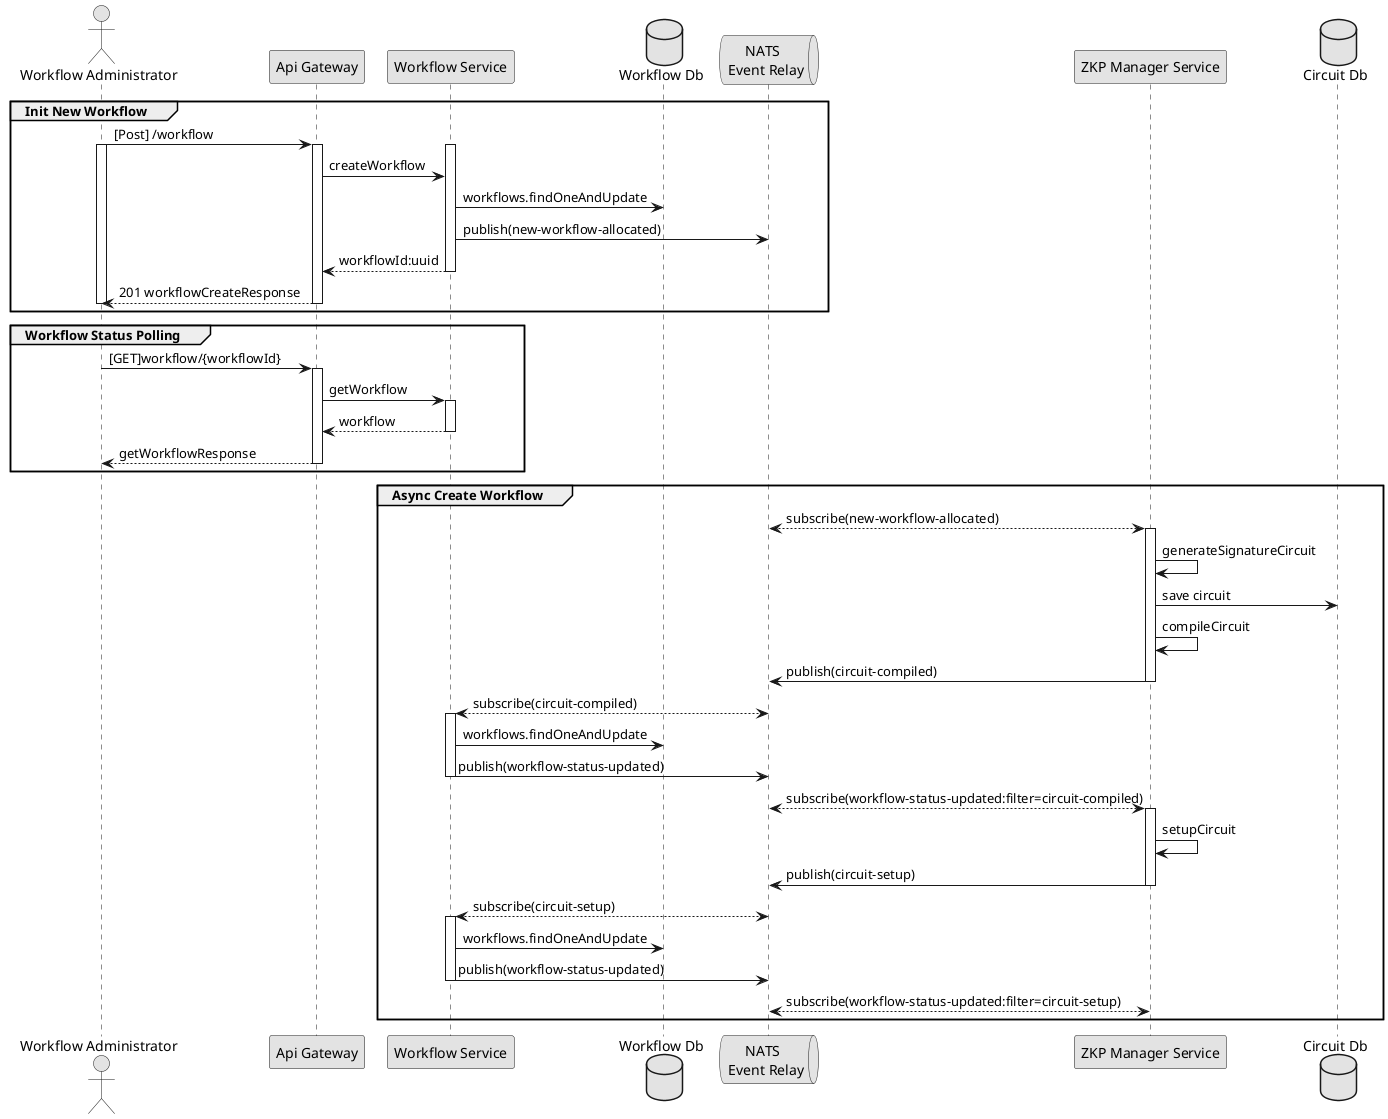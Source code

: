 @startuml Create Workflow Sequence
skinparam monochrome true
actor "Workflow Administrator" as wa
participant "Api Gateway" as api 
participant "Workflow Service" as ws
database "Workflow Db" as wdb
queue "NATS \n Event Relay" as nats
participant "ZKP Manager Service" as zkps
database "Circuit Db" as zdb

group Init New Workflow
    wa -> api: [Post] /workflow
    activate wa
        activate api
            activate ws
                api -> ws: createWorkflow
                ws -> wdb: workflows.findOneAndUpdate
                ws -> nats: publish(new-workflow-allocated)
                ws --> api: workflowId:uuid
            deactivate ws    
            api --> wa: 201 workflowCreateResponse
        deactivate api
    deactivate wa 
end

group Workflow Status Polling 
    wa -> api: [GET]workflow/{workflowId}
    activate api
        api -> ws: getWorkflow
        activate ws
            ws --> api: workflow
        deactivate ws
        api --> wa: getWorkflowResponse
    deactivate api
end

group Async Create Workflow
    zkps <--> nats: subscribe(new-workflow-allocated)
    activate zkps
        zkps -> zkps: generateSignatureCircuit
        zkps -> zdb: save circuit
        zkps -> zkps: compileCircuit
        zkps -> nats: publish(circuit-compiled)
    deactivate zkps

    ws <--> nats: subscribe(circuit-compiled)
    activate ws
        ws -> wdb: workflows.findOneAndUpdate
        ws -> nats: publish(workflow-status-updated)
    deactivate ws 

    nats <--> zkps: subscribe(workflow-status-updated:filter=circuit-compiled)
    activate zkps
        zkps -> zkps: setupCircuit
        zkps -> nats: publish(circuit-setup)
    deactivate zkps

    ws <--> nats: subscribe(circuit-setup)
    activate ws
        ws -> wdb: workflows.findOneAndUpdate
        ws -> nats: publish(workflow-status-updated)
    deactivate ws

    nats <--> zkps: subscribe(workflow-status-updated:filter=circuit-setup)

end
@enduml